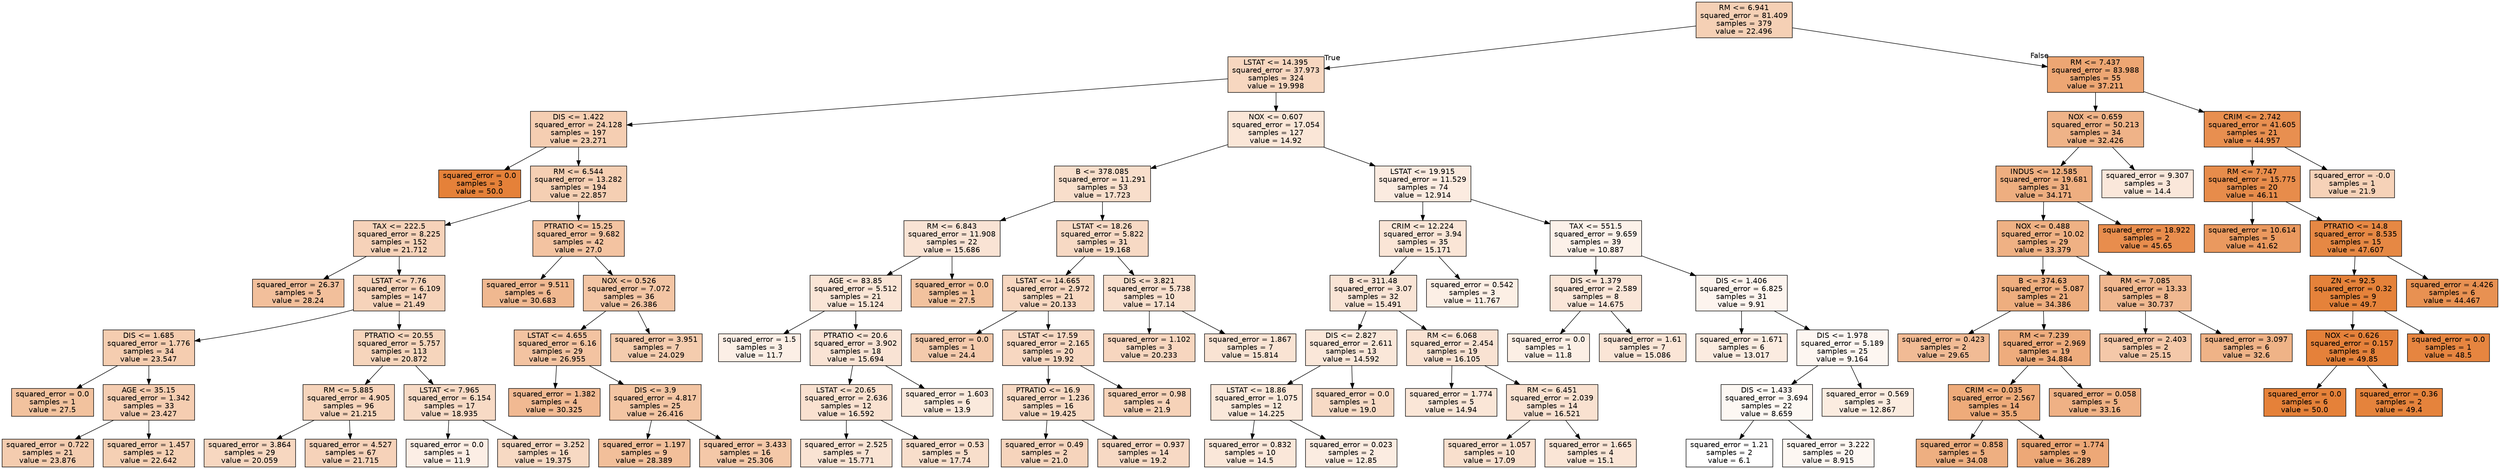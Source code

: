 digraph Tree {
node [shape=box, style="filled", color="black", fontname="helvetica"] ;
edge [fontname="helvetica"] ;
0 [label="RM <= 6.941\nsquared_error = 81.409\nsamples = 379\nvalue = 22.496", fillcolor="#f5d0b5"] ;
1 [label="LSTAT <= 14.395\nsquared_error = 37.973\nsamples = 324\nvalue = 19.998", fillcolor="#f7d7c0"] ;
0 -> 1 [labeldistance=2.5, labelangle=45, headlabel="True"] ;
2 [label="DIS <= 1.422\nsquared_error = 24.128\nsamples = 197\nvalue = 23.271", fillcolor="#f5ceb2"] ;
1 -> 2 ;
3 [label="squared_error = 0.0\nsamples = 3\nvalue = 50.0", fillcolor="#e58139"] ;
2 -> 3 ;
4 [label="RM <= 6.544\nsquared_error = 13.282\nsamples = 194\nvalue = 22.857", fillcolor="#f5cfb3"] ;
2 -> 4 ;
5 [label="TAX <= 222.5\nsquared_error = 8.225\nsamples = 152\nvalue = 21.712", fillcolor="#f6d2b9"] ;
4 -> 5 ;
6 [label="squared_error = 26.37\nsamples = 5\nvalue = 28.24", fillcolor="#f2bf9b"] ;
5 -> 6 ;
7 [label="LSTAT <= 7.76\nsquared_error = 6.109\nsamples = 147\nvalue = 21.49", fillcolor="#f6d3ba"] ;
5 -> 7 ;
8 [label="DIS <= 1.685\nsquared_error = 1.776\nsamples = 34\nvalue = 23.547", fillcolor="#f5cdb0"] ;
7 -> 8 ;
9 [label="squared_error = 0.0\nsamples = 1\nvalue = 27.5", fillcolor="#f2c29e"] ;
8 -> 9 ;
10 [label="AGE <= 35.15\nsquared_error = 1.342\nsamples = 33\nvalue = 23.427", fillcolor="#f5cdb1"] ;
8 -> 10 ;
11 [label="squared_error = 0.722\nsamples = 21\nvalue = 23.876", fillcolor="#f4ccaf"] ;
10 -> 11 ;
12 [label="squared_error = 1.457\nsamples = 12\nvalue = 22.642", fillcolor="#f5d0b4"] ;
10 -> 12 ;
13 [label="PTRATIO <= 20.55\nsquared_error = 5.757\nsamples = 113\nvalue = 20.872", fillcolor="#f6d5bc"] ;
7 -> 13 ;
14 [label="RM <= 5.885\nsquared_error = 4.905\nsamples = 96\nvalue = 21.215", fillcolor="#f6d4bb"] ;
13 -> 14 ;
15 [label="squared_error = 3.864\nsamples = 29\nvalue = 20.059", fillcolor="#f7d7c0"] ;
14 -> 15 ;
16 [label="squared_error = 4.527\nsamples = 67\nvalue = 21.715", fillcolor="#f6d2b9"] ;
14 -> 16 ;
17 [label="LSTAT <= 7.965\nsquared_error = 6.154\nsamples = 17\nvalue = 18.935", fillcolor="#f7dac5"] ;
13 -> 17 ;
18 [label="squared_error = 0.0\nsamples = 1\nvalue = 11.9", fillcolor="#fceee5"] ;
17 -> 18 ;
19 [label="squared_error = 3.252\nsamples = 16\nvalue = 19.375", fillcolor="#f7d9c3"] ;
17 -> 19 ;
20 [label="PTRATIO <= 15.25\nsquared_error = 9.682\nsamples = 42\nvalue = 27.0", fillcolor="#f3c3a1"] ;
4 -> 20 ;
21 [label="squared_error = 9.511\nsamples = 6\nvalue = 30.683", fillcolor="#f0b890"] ;
20 -> 21 ;
22 [label="NOX <= 0.526\nsquared_error = 7.072\nsamples = 36\nvalue = 26.386", fillcolor="#f3c5a4"] ;
20 -> 22 ;
23 [label="LSTAT <= 4.655\nsquared_error = 6.16\nsamples = 29\nvalue = 26.955", fillcolor="#f3c3a1"] ;
22 -> 23 ;
24 [label="squared_error = 1.382\nsamples = 4\nvalue = 30.325", fillcolor="#f1b992"] ;
23 -> 24 ;
25 [label="DIS <= 3.9\nsquared_error = 4.817\nsamples = 25\nvalue = 26.416", fillcolor="#f3c5a3"] ;
23 -> 25 ;
26 [label="squared_error = 1.197\nsamples = 9\nvalue = 28.389", fillcolor="#f2bf9a"] ;
25 -> 26 ;
27 [label="squared_error = 3.433\nsamples = 16\nvalue = 25.306", fillcolor="#f4c8a8"] ;
25 -> 27 ;
28 [label="squared_error = 3.951\nsamples = 7\nvalue = 24.029", fillcolor="#f4ccae"] ;
22 -> 28 ;
29 [label="NOX <= 0.607\nsquared_error = 17.054\nsamples = 127\nvalue = 14.92", fillcolor="#fae6d7"] ;
1 -> 29 ;
30 [label="B <= 378.085\nsquared_error = 11.291\nsamples = 53\nvalue = 17.723", fillcolor="#f8decb"] ;
29 -> 30 ;
31 [label="RM <= 6.843\nsquared_error = 11.908\nsamples = 22\nvalue = 15.686", fillcolor="#f9e3d4"] ;
30 -> 31 ;
32 [label="AGE <= 83.85\nsquared_error = 5.512\nsamples = 21\nvalue = 15.124", fillcolor="#fae5d6"] ;
31 -> 32 ;
33 [label="squared_error = 1.5\nsamples = 3\nvalue = 11.7", fillcolor="#fcefe6"] ;
32 -> 33 ;
34 [label="PTRATIO <= 20.6\nsquared_error = 3.902\nsamples = 18\nvalue = 15.694", fillcolor="#f9e3d4"] ;
32 -> 34 ;
35 [label="LSTAT <= 20.65\nsquared_error = 2.636\nsamples = 12\nvalue = 16.592", fillcolor="#f9e1d0"] ;
34 -> 35 ;
36 [label="squared_error = 2.525\nsamples = 7\nvalue = 15.771", fillcolor="#f9e3d3"] ;
35 -> 36 ;
37 [label="squared_error = 0.53\nsamples = 5\nvalue = 17.74", fillcolor="#f8decb"] ;
35 -> 37 ;
38 [label="squared_error = 1.603\nsamples = 6\nvalue = 13.9", fillcolor="#fae9dc"] ;
34 -> 38 ;
39 [label="squared_error = 0.0\nsamples = 1\nvalue = 27.5", fillcolor="#f2c29e"] ;
31 -> 39 ;
40 [label="LSTAT <= 18.26\nsquared_error = 5.822\nsamples = 31\nvalue = 19.168", fillcolor="#f7d9c4"] ;
30 -> 40 ;
41 [label="LSTAT <= 14.665\nsquared_error = 2.972\nsamples = 21\nvalue = 20.133", fillcolor="#f7d7c0"] ;
40 -> 41 ;
42 [label="squared_error = 0.0\nsamples = 1\nvalue = 24.4", fillcolor="#f4caac"] ;
41 -> 42 ;
43 [label="LSTAT <= 17.59\nsquared_error = 2.165\nsamples = 20\nvalue = 19.92", fillcolor="#f7d7c1"] ;
41 -> 43 ;
44 [label="PTRATIO <= 16.9\nsquared_error = 1.236\nsamples = 16\nvalue = 19.425", fillcolor="#f7d9c3"] ;
43 -> 44 ;
45 [label="squared_error = 0.49\nsamples = 2\nvalue = 21.0", fillcolor="#f6d4bc"] ;
44 -> 45 ;
46 [label="squared_error = 0.937\nsamples = 14\nvalue = 19.2", fillcolor="#f7d9c4"] ;
44 -> 46 ;
47 [label="squared_error = 0.98\nsamples = 4\nvalue = 21.9", fillcolor="#f6d2b8"] ;
43 -> 47 ;
48 [label="DIS <= 3.821\nsquared_error = 5.738\nsamples = 10\nvalue = 17.14", fillcolor="#f8dfcd"] ;
40 -> 48 ;
49 [label="squared_error = 1.102\nsamples = 3\nvalue = 20.233", fillcolor="#f7d6bf"] ;
48 -> 49 ;
50 [label="squared_error = 1.867\nsamples = 7\nvalue = 15.814", fillcolor="#f9e3d3"] ;
48 -> 50 ;
51 [label="LSTAT <= 19.915\nsquared_error = 11.529\nsamples = 74\nvalue = 12.914", fillcolor="#fbebe0"] ;
29 -> 51 ;
52 [label="CRIM <= 12.224\nsquared_error = 3.94\nsamples = 35\nvalue = 15.171", fillcolor="#fae5d6"] ;
51 -> 52 ;
53 [label="B <= 311.48\nsquared_error = 3.07\nsamples = 32\nvalue = 15.491", fillcolor="#f9e4d5"] ;
52 -> 53 ;
54 [label="DIS <= 2.827\nsquared_error = 2.611\nsamples = 13\nvalue = 14.592", fillcolor="#fae7d9"] ;
53 -> 54 ;
55 [label="LSTAT <= 18.86\nsquared_error = 1.075\nsamples = 12\nvalue = 14.225", fillcolor="#fae8da"] ;
54 -> 55 ;
56 [label="squared_error = 0.832\nsamples = 10\nvalue = 14.5", fillcolor="#fae7d9"] ;
55 -> 56 ;
57 [label="squared_error = 0.023\nsamples = 2\nvalue = 12.85", fillcolor="#fbece1"] ;
55 -> 57 ;
58 [label="squared_error = 0.0\nsamples = 1\nvalue = 19.0", fillcolor="#f7dac5"] ;
54 -> 58 ;
59 [label="RM <= 6.068\nsquared_error = 2.454\nsamples = 19\nvalue = 16.105", fillcolor="#f9e2d2"] ;
53 -> 59 ;
60 [label="squared_error = 1.774\nsamples = 5\nvalue = 14.94", fillcolor="#fae6d7"] ;
59 -> 60 ;
61 [label="RM <= 6.451\nsquared_error = 2.039\nsamples = 14\nvalue = 16.521", fillcolor="#f9e1d0"] ;
59 -> 61 ;
62 [label="squared_error = 1.057\nsamples = 10\nvalue = 17.09", fillcolor="#f8dfcd"] ;
61 -> 62 ;
63 [label="squared_error = 1.665\nsamples = 4\nvalue = 15.1", fillcolor="#fae5d6"] ;
61 -> 63 ;
64 [label="squared_error = 0.542\nsamples = 3\nvalue = 11.767", fillcolor="#fcefe5"] ;
52 -> 64 ;
65 [label="TAX <= 551.5\nsquared_error = 9.659\nsamples = 39\nvalue = 10.887", fillcolor="#fcf1e9"] ;
51 -> 65 ;
66 [label="DIS <= 1.379\nsquared_error = 2.589\nsamples = 8\nvalue = 14.675", fillcolor="#fae6d8"] ;
65 -> 66 ;
67 [label="squared_error = 0.0\nsamples = 1\nvalue = 11.8", fillcolor="#fcefe5"] ;
66 -> 67 ;
68 [label="squared_error = 1.61\nsamples = 7\nvalue = 15.086", fillcolor="#fae5d6"] ;
66 -> 68 ;
69 [label="DIS <= 1.406\nsquared_error = 6.825\nsamples = 31\nvalue = 9.91", fillcolor="#fdf4ee"] ;
65 -> 69 ;
70 [label="squared_error = 1.671\nsamples = 6\nvalue = 13.017", fillcolor="#fbebe0"] ;
69 -> 70 ;
71 [label="DIS <= 1.978\nsquared_error = 5.189\nsamples = 25\nvalue = 9.164", fillcolor="#fdf6f1"] ;
69 -> 71 ;
72 [label="DIS <= 1.433\nsquared_error = 3.694\nsamples = 22\nvalue = 8.659", fillcolor="#fdf8f3"] ;
71 -> 72 ;
73 [label="squared_error = 1.21\nsamples = 2\nvalue = 6.1", fillcolor="#ffffff"] ;
72 -> 73 ;
74 [label="squared_error = 3.222\nsamples = 20\nvalue = 8.915", fillcolor="#fdf7f2"] ;
72 -> 74 ;
75 [label="squared_error = 0.569\nsamples = 3\nvalue = 12.867", fillcolor="#fbece0"] ;
71 -> 75 ;
76 [label="RM <= 7.437\nsquared_error = 83.988\nsamples = 55\nvalue = 37.211", fillcolor="#eda673"] ;
0 -> 76 [labeldistance=2.5, labelangle=-45, headlabel="False"] ;
77 [label="NOX <= 0.659\nsquared_error = 50.213\nsamples = 34\nvalue = 32.426", fillcolor="#efb388"] ;
76 -> 77 ;
78 [label="INDUS <= 12.585\nsquared_error = 19.681\nsamples = 31\nvalue = 34.171", fillcolor="#eeae80"] ;
77 -> 78 ;
79 [label="NOX <= 0.488\nsquared_error = 10.02\nsamples = 29\nvalue = 33.379", fillcolor="#efb184"] ;
78 -> 79 ;
80 [label="B <= 374.63\nsquared_error = 5.087\nsamples = 21\nvalue = 34.386", fillcolor="#eeae7f"] ;
79 -> 80 ;
81 [label="squared_error = 0.423\nsamples = 2\nvalue = 29.65", fillcolor="#f1bb95"] ;
80 -> 81 ;
82 [label="RM <= 7.239\nsquared_error = 2.969\nsamples = 19\nvalue = 34.884", fillcolor="#eeac7d"] ;
80 -> 82 ;
83 [label="CRIM <= 0.035\nsquared_error = 2.567\nsamples = 14\nvalue = 35.5", fillcolor="#eeab7a"] ;
82 -> 83 ;
84 [label="squared_error = 0.858\nsamples = 5\nvalue = 34.08", fillcolor="#eeaf81"] ;
83 -> 84 ;
85 [label="squared_error = 1.774\nsamples = 9\nvalue = 36.289", fillcolor="#eda877"] ;
83 -> 85 ;
86 [label="squared_error = 0.058\nsamples = 5\nvalue = 33.16", fillcolor="#efb185"] ;
82 -> 86 ;
87 [label="RM <= 7.085\nsquared_error = 13.33\nsamples = 8\nvalue = 30.737", fillcolor="#f0b890"] ;
79 -> 87 ;
88 [label="squared_error = 2.403\nsamples = 2\nvalue = 25.15", fillcolor="#f4c8a9"] ;
87 -> 88 ;
89 [label="squared_error = 3.097\nsamples = 6\nvalue = 32.6", fillcolor="#efb387"] ;
87 -> 89 ;
90 [label="squared_error = 18.922\nsamples = 2\nvalue = 45.65", fillcolor="#e88d4d"] ;
78 -> 90 ;
91 [label="squared_error = 9.307\nsamples = 3\nvalue = 14.4", fillcolor="#fae7da"] ;
77 -> 91 ;
92 [label="CRIM <= 2.742\nsquared_error = 41.605\nsamples = 21\nvalue = 44.957", fillcolor="#e88f50"] ;
76 -> 92 ;
93 [label="RM <= 7.747\nsquared_error = 15.775\nsamples = 20\nvalue = 46.11", fillcolor="#e78c4b"] ;
92 -> 93 ;
94 [label="squared_error = 10.614\nsamples = 5\nvalue = 41.62", fillcolor="#ea995f"] ;
93 -> 94 ;
95 [label="PTRATIO <= 14.8\nsquared_error = 8.535\nsamples = 15\nvalue = 47.607", fillcolor="#e68844"] ;
93 -> 95 ;
96 [label="ZN <= 92.5\nsquared_error = 0.32\nsamples = 9\nvalue = 49.7", fillcolor="#e5823a"] ;
95 -> 96 ;
97 [label="NOX <= 0.626\nsquared_error = 0.157\nsamples = 8\nvalue = 49.85", fillcolor="#e5813a"] ;
96 -> 97 ;
98 [label="squared_error = 0.0\nsamples = 6\nvalue = 50.0", fillcolor="#e58139"] ;
97 -> 98 ;
99 [label="squared_error = 0.36\nsamples = 2\nvalue = 49.4", fillcolor="#e5833c"] ;
97 -> 99 ;
100 [label="squared_error = 0.0\nsamples = 1\nvalue = 48.5", fillcolor="#e68540"] ;
96 -> 100 ;
101 [label="squared_error = 4.426\nsamples = 6\nvalue = 44.467", fillcolor="#e89152"] ;
95 -> 101 ;
102 [label="squared_error = -0.0\nsamples = 1\nvalue = 21.9", fillcolor="#f6d2b8"] ;
92 -> 102 ;
}